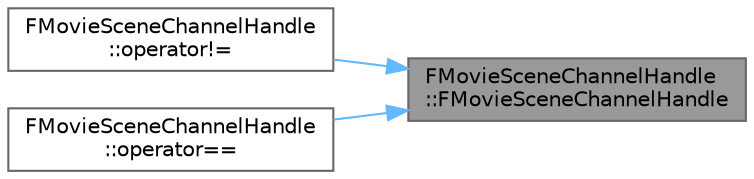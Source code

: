 digraph "FMovieSceneChannelHandle::FMovieSceneChannelHandle"
{
 // INTERACTIVE_SVG=YES
 // LATEX_PDF_SIZE
  bgcolor="transparent";
  edge [fontname=Helvetica,fontsize=10,labelfontname=Helvetica,labelfontsize=10];
  node [fontname=Helvetica,fontsize=10,shape=box,height=0.2,width=0.4];
  rankdir="RL";
  Node1 [id="Node000001",label="FMovieSceneChannelHandle\l::FMovieSceneChannelHandle",height=0.2,width=0.4,color="gray40", fillcolor="grey60", style="filled", fontcolor="black",tooltip="Default constructor."];
  Node1 -> Node2 [id="edge1_Node000001_Node000002",dir="back",color="steelblue1",style="solid",tooltip=" "];
  Node2 [id="Node000002",label="FMovieSceneChannelHandle\l::operator!=",height=0.2,width=0.4,color="grey40", fillcolor="white", style="filled",URL="$d0/d1b/structFMovieSceneChannelHandle.html#a21f1706c6108ea3259c8b2d25ca13044",tooltip="Compare this channel handle for inequality against another."];
  Node1 -> Node3 [id="edge2_Node000001_Node000003",dir="back",color="steelblue1",style="solid",tooltip=" "];
  Node3 [id="Node000003",label="FMovieSceneChannelHandle\l::operator==",height=0.2,width=0.4,color="grey40", fillcolor="white", style="filled",URL="$d0/d1b/structFMovieSceneChannelHandle.html#ad89ae1eb408ad523d1d6974414ece787",tooltip="Compare this channel handle for equality against another."];
}
